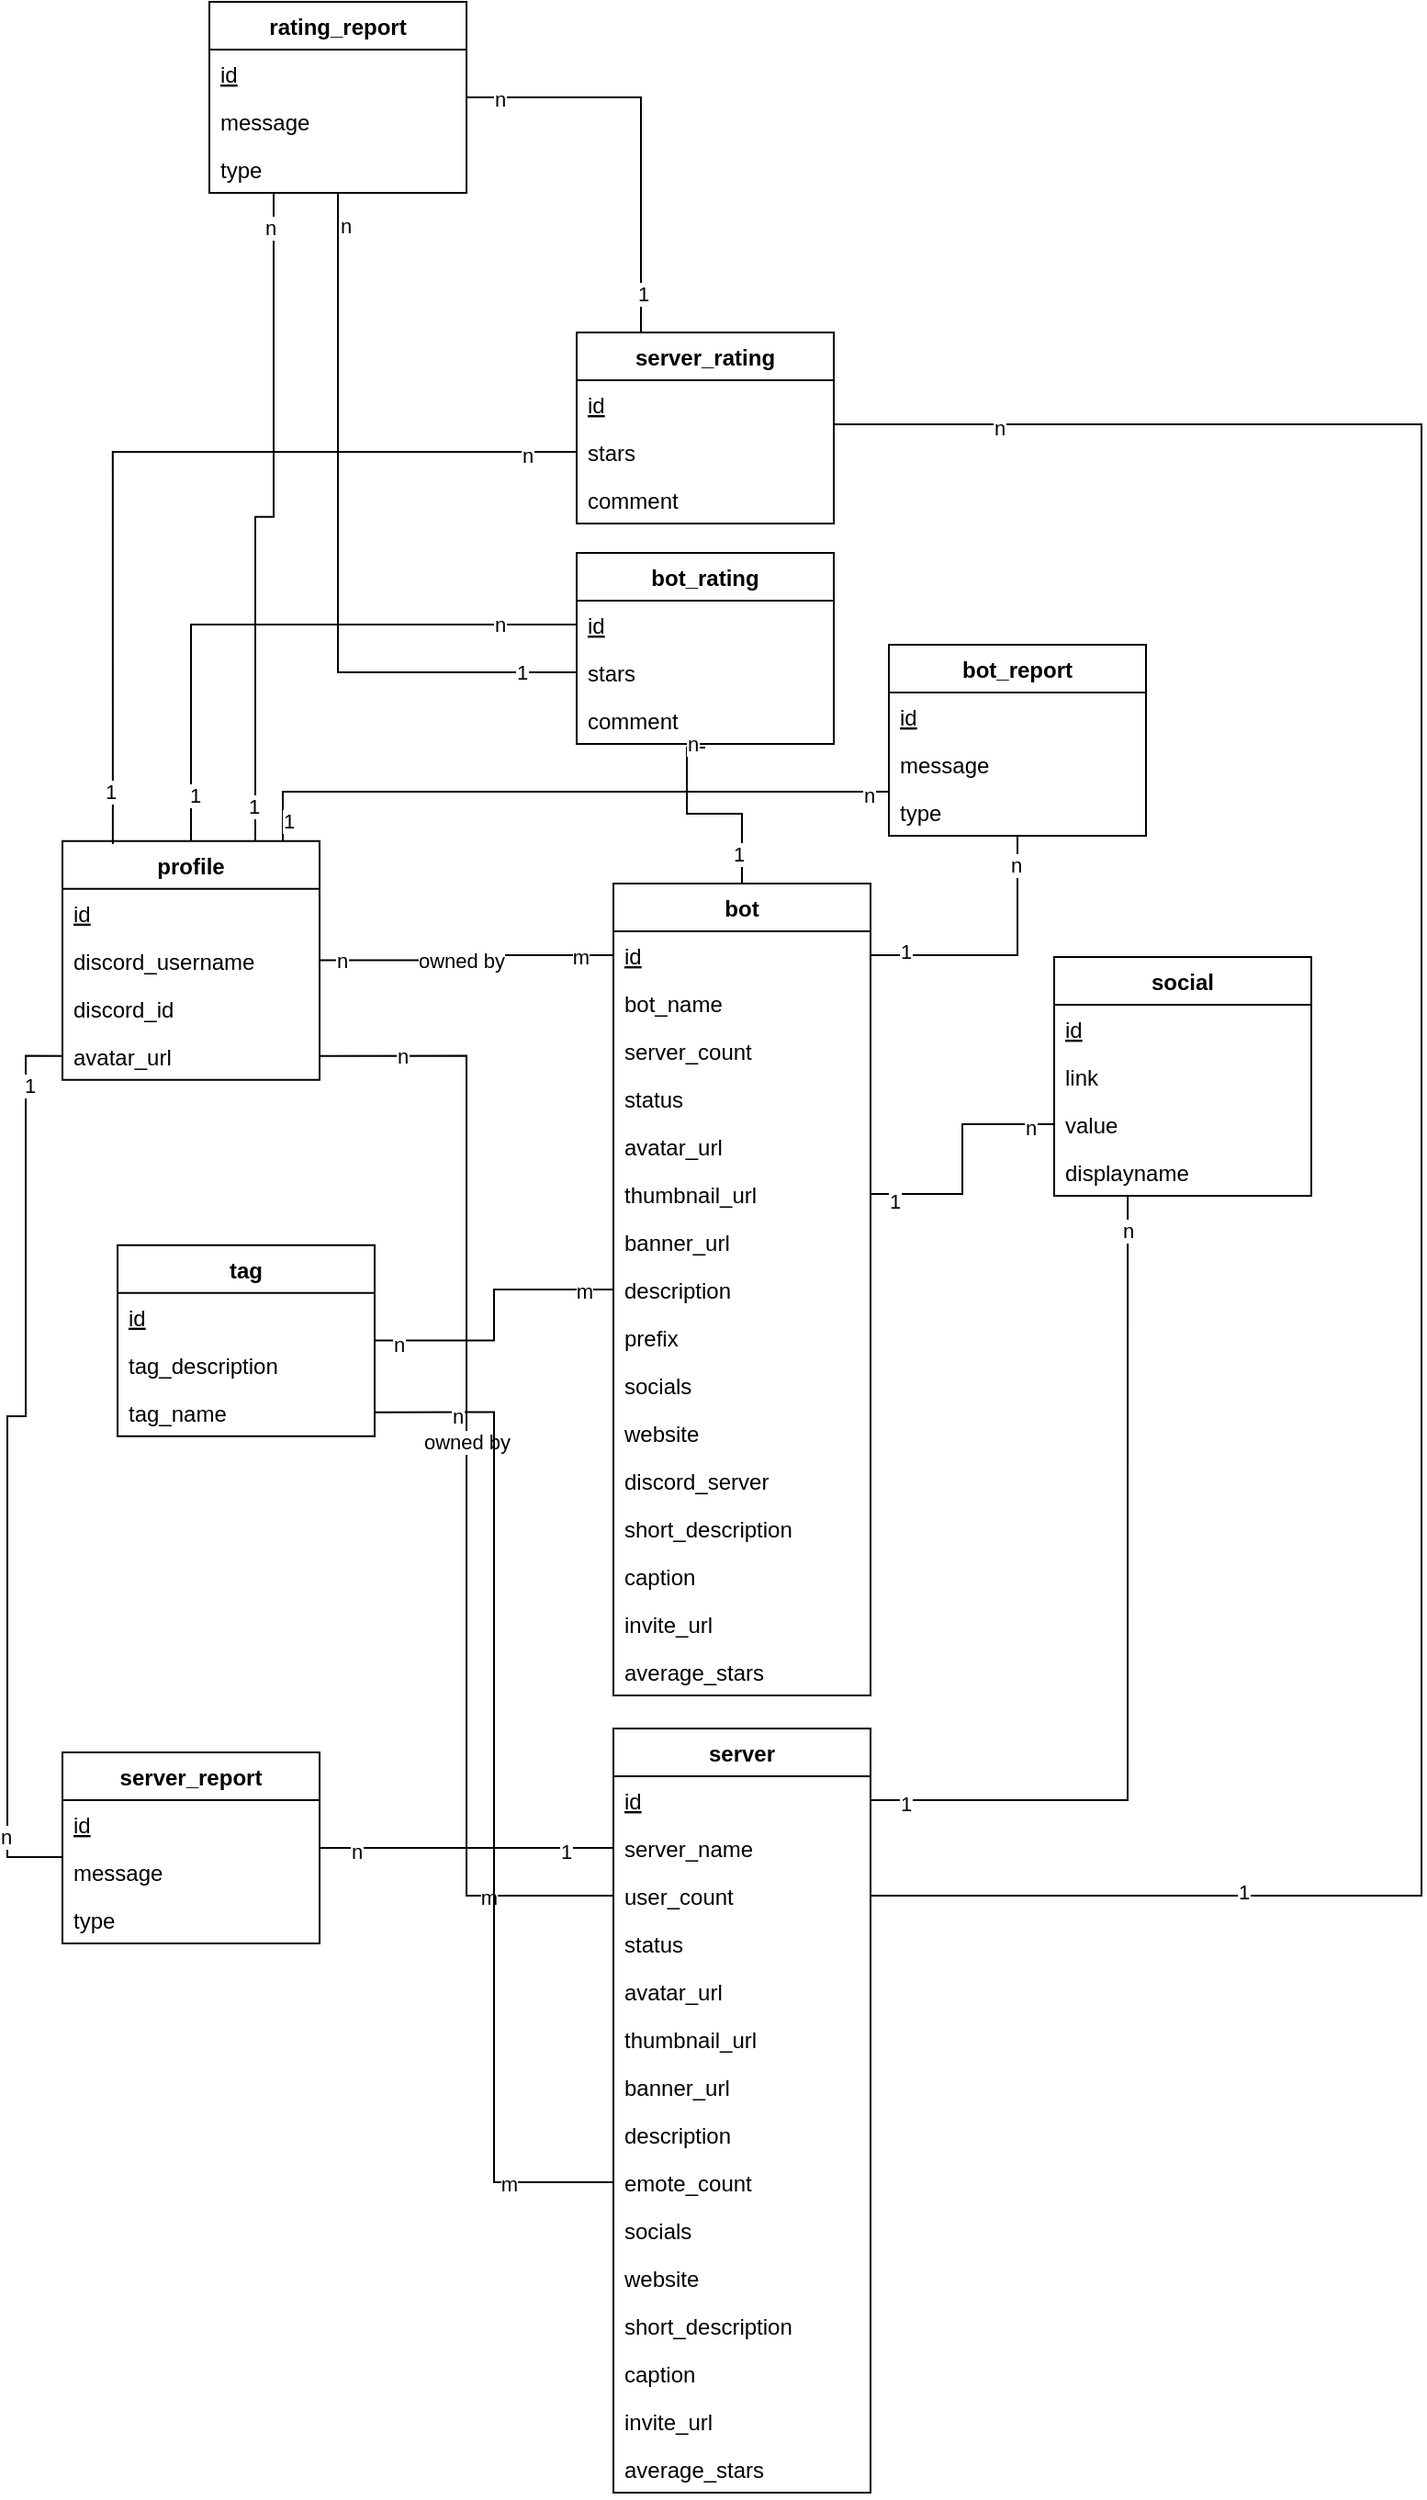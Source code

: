 <mxfile version="15.2.9" type="github">
  <diagram id="oJqH9KeON94rzS-JV_Ko" name="Page-1">
    <mxGraphModel dx="2012" dy="1804" grid="1" gridSize="10" guides="1" tooltips="1" connect="1" arrows="1" fold="1" page="1" pageScale="1" pageWidth="827" pageHeight="1169" math="0" shadow="0">
      <root>
        <mxCell id="0" />
        <mxCell id="1" parent="0" />
        <mxCell id="oSaAgq6Hwu3Bm1o5uhBx-1" value="bot" style="swimlane;fontStyle=1;childLayout=stackLayout;horizontal=1;startSize=26;fillColor=none;horizontalStack=0;resizeParent=1;resizeParentMax=0;resizeLast=0;collapsible=1;marginBottom=0;" parent="1" vertex="1">
          <mxGeometry x="320" y="120" width="140" height="442" as="geometry" />
        </mxCell>
        <mxCell id="oSaAgq6Hwu3Bm1o5uhBx-4" value="id" style="text;strokeColor=none;fillColor=none;align=left;verticalAlign=top;spacingLeft=4;spacingRight=4;overflow=hidden;rotatable=0;points=[[0,0.5],[1,0.5]];portConstraint=eastwest;fontStyle=4" parent="oSaAgq6Hwu3Bm1o5uhBx-1" vertex="1">
          <mxGeometry y="26" width="140" height="26" as="geometry" />
        </mxCell>
        <mxCell id="oSaAgq6Hwu3Bm1o5uhBx-2" value="bot_name" style="text;strokeColor=none;fillColor=none;align=left;verticalAlign=top;spacingLeft=4;spacingRight=4;overflow=hidden;rotatable=0;points=[[0,0.5],[1,0.5]];portConstraint=eastwest;" parent="oSaAgq6Hwu3Bm1o5uhBx-1" vertex="1">
          <mxGeometry y="52" width="140" height="26" as="geometry" />
        </mxCell>
        <mxCell id="oSaAgq6Hwu3Bm1o5uhBx-3" value="server_count" style="text;strokeColor=none;fillColor=none;align=left;verticalAlign=top;spacingLeft=4;spacingRight=4;overflow=hidden;rotatable=0;points=[[0,0.5],[1,0.5]];portConstraint=eastwest;" parent="oSaAgq6Hwu3Bm1o5uhBx-1" vertex="1">
          <mxGeometry y="78" width="140" height="26" as="geometry" />
        </mxCell>
        <mxCell id="oSaAgq6Hwu3Bm1o5uhBx-5" value="status" style="text;strokeColor=none;fillColor=none;align=left;verticalAlign=top;spacingLeft=4;spacingRight=4;overflow=hidden;rotatable=0;points=[[0,0.5],[1,0.5]];portConstraint=eastwest;" parent="oSaAgq6Hwu3Bm1o5uhBx-1" vertex="1">
          <mxGeometry y="104" width="140" height="26" as="geometry" />
        </mxCell>
        <mxCell id="oSaAgq6Hwu3Bm1o5uhBx-7" value="avatar_url" style="text;strokeColor=none;fillColor=none;align=left;verticalAlign=top;spacingLeft=4;spacingRight=4;overflow=hidden;rotatable=0;points=[[0,0.5],[1,0.5]];portConstraint=eastwest;" parent="oSaAgq6Hwu3Bm1o5uhBx-1" vertex="1">
          <mxGeometry y="130" width="140" height="26" as="geometry" />
        </mxCell>
        <mxCell id="oSaAgq6Hwu3Bm1o5uhBx-8" value="thumbnail_url" style="text;strokeColor=none;fillColor=none;align=left;verticalAlign=top;spacingLeft=4;spacingRight=4;overflow=hidden;rotatable=0;points=[[0,0.5],[1,0.5]];portConstraint=eastwest;" parent="oSaAgq6Hwu3Bm1o5uhBx-1" vertex="1">
          <mxGeometry y="156" width="140" height="26" as="geometry" />
        </mxCell>
        <mxCell id="oSaAgq6Hwu3Bm1o5uhBx-9" value="banner_url" style="text;strokeColor=none;fillColor=none;align=left;verticalAlign=top;spacingLeft=4;spacingRight=4;overflow=hidden;rotatable=0;points=[[0,0.5],[1,0.5]];portConstraint=eastwest;" parent="oSaAgq6Hwu3Bm1o5uhBx-1" vertex="1">
          <mxGeometry y="182" width="140" height="26" as="geometry" />
        </mxCell>
        <mxCell id="oSaAgq6Hwu3Bm1o5uhBx-10" value="description" style="text;strokeColor=none;fillColor=none;align=left;verticalAlign=top;spacingLeft=4;spacingRight=4;overflow=hidden;rotatable=0;points=[[0,0.5],[1,0.5]];portConstraint=eastwest;" parent="oSaAgq6Hwu3Bm1o5uhBx-1" vertex="1">
          <mxGeometry y="208" width="140" height="26" as="geometry" />
        </mxCell>
        <mxCell id="oSaAgq6Hwu3Bm1o5uhBx-11" value="prefix" style="text;strokeColor=none;fillColor=none;align=left;verticalAlign=top;spacingLeft=4;spacingRight=4;overflow=hidden;rotatable=0;points=[[0,0.5],[1,0.5]];portConstraint=eastwest;" parent="oSaAgq6Hwu3Bm1o5uhBx-1" vertex="1">
          <mxGeometry y="234" width="140" height="26" as="geometry" />
        </mxCell>
        <mxCell id="oSaAgq6Hwu3Bm1o5uhBx-13" value="socials" style="text;strokeColor=none;fillColor=none;align=left;verticalAlign=top;spacingLeft=4;spacingRight=4;overflow=hidden;rotatable=0;points=[[0,0.5],[1,0.5]];portConstraint=eastwest;" parent="oSaAgq6Hwu3Bm1o5uhBx-1" vertex="1">
          <mxGeometry y="260" width="140" height="26" as="geometry" />
        </mxCell>
        <mxCell id="oSaAgq6Hwu3Bm1o5uhBx-14" value="website" style="text;strokeColor=none;fillColor=none;align=left;verticalAlign=top;spacingLeft=4;spacingRight=4;overflow=hidden;rotatable=0;points=[[0,0.5],[1,0.5]];portConstraint=eastwest;" parent="oSaAgq6Hwu3Bm1o5uhBx-1" vertex="1">
          <mxGeometry y="286" width="140" height="26" as="geometry" />
        </mxCell>
        <mxCell id="oSaAgq6Hwu3Bm1o5uhBx-15" value="discord_server" style="text;strokeColor=none;fillColor=none;align=left;verticalAlign=top;spacingLeft=4;spacingRight=4;overflow=hidden;rotatable=0;points=[[0,0.5],[1,0.5]];portConstraint=eastwest;" parent="oSaAgq6Hwu3Bm1o5uhBx-1" vertex="1">
          <mxGeometry y="312" width="140" height="26" as="geometry" />
        </mxCell>
        <mxCell id="oSaAgq6Hwu3Bm1o5uhBx-16" value="short_description" style="text;strokeColor=none;fillColor=none;align=left;verticalAlign=top;spacingLeft=4;spacingRight=4;overflow=hidden;rotatable=0;points=[[0,0.5],[1,0.5]];portConstraint=eastwest;" parent="oSaAgq6Hwu3Bm1o5uhBx-1" vertex="1">
          <mxGeometry y="338" width="140" height="26" as="geometry" />
        </mxCell>
        <mxCell id="oSaAgq6Hwu3Bm1o5uhBx-17" value="caption" style="text;strokeColor=none;fillColor=none;align=left;verticalAlign=top;spacingLeft=4;spacingRight=4;overflow=hidden;rotatable=0;points=[[0,0.5],[1,0.5]];portConstraint=eastwest;" parent="oSaAgq6Hwu3Bm1o5uhBx-1" vertex="1">
          <mxGeometry y="364" width="140" height="26" as="geometry" />
        </mxCell>
        <mxCell id="oSaAgq6Hwu3Bm1o5uhBx-26" value="invite_url" style="text;strokeColor=none;fillColor=none;align=left;verticalAlign=top;spacingLeft=4;spacingRight=4;overflow=hidden;rotatable=0;points=[[0,0.5],[1,0.5]];portConstraint=eastwest;" parent="oSaAgq6Hwu3Bm1o5uhBx-1" vertex="1">
          <mxGeometry y="390" width="140" height="26" as="geometry" />
        </mxCell>
        <mxCell id="oSaAgq6Hwu3Bm1o5uhBx-56" value="average_stars" style="text;strokeColor=none;fillColor=none;align=left;verticalAlign=top;spacingLeft=4;spacingRight=4;overflow=hidden;rotatable=0;points=[[0,0.5],[1,0.5]];portConstraint=eastwest;" parent="oSaAgq6Hwu3Bm1o5uhBx-1" vertex="1">
          <mxGeometry y="416" width="140" height="26" as="geometry" />
        </mxCell>
        <mxCell id="oSaAgq6Hwu3Bm1o5uhBx-27" value="tag" style="swimlane;fontStyle=1;childLayout=stackLayout;horizontal=1;startSize=26;fillColor=none;horizontalStack=0;resizeParent=1;resizeParentMax=0;resizeLast=0;collapsible=1;marginBottom=0;" parent="1" vertex="1">
          <mxGeometry x="50" y="316.82" width="140" height="104" as="geometry" />
        </mxCell>
        <mxCell id="oSaAgq6Hwu3Bm1o5uhBx-28" value="id" style="text;strokeColor=none;fillColor=none;align=left;verticalAlign=top;spacingLeft=4;spacingRight=4;overflow=hidden;rotatable=0;points=[[0,0.5],[1,0.5]];portConstraint=eastwest;fontStyle=4" parent="oSaAgq6Hwu3Bm1o5uhBx-27" vertex="1">
          <mxGeometry y="26" width="140" height="26" as="geometry" />
        </mxCell>
        <mxCell id="oSaAgq6Hwu3Bm1o5uhBx-29" value="tag_description" style="text;strokeColor=none;fillColor=none;align=left;verticalAlign=top;spacingLeft=4;spacingRight=4;overflow=hidden;rotatable=0;points=[[0,0.5],[1,0.5]];portConstraint=eastwest;" parent="oSaAgq6Hwu3Bm1o5uhBx-27" vertex="1">
          <mxGeometry y="52" width="140" height="26" as="geometry" />
        </mxCell>
        <mxCell id="oSaAgq6Hwu3Bm1o5uhBx-30" value="tag_name" style="text;strokeColor=none;fillColor=none;align=left;verticalAlign=top;spacingLeft=4;spacingRight=4;overflow=hidden;rotatable=0;points=[[0,0.5],[1,0.5]];portConstraint=eastwest;" parent="oSaAgq6Hwu3Bm1o5uhBx-27" vertex="1">
          <mxGeometry y="78" width="140" height="26" as="geometry" />
        </mxCell>
        <mxCell id="oSaAgq6Hwu3Bm1o5uhBx-31" style="edgeStyle=orthogonalEdgeStyle;rounded=0;orthogonalLoop=1;jettySize=auto;html=1;endArrow=none;endFill=0;" parent="1" source="oSaAgq6Hwu3Bm1o5uhBx-27" target="oSaAgq6Hwu3Bm1o5uhBx-1" edge="1">
          <mxGeometry relative="1" as="geometry" />
        </mxCell>
        <mxCell id="oSaAgq6Hwu3Bm1o5uhBx-32" value="n" style="edgeLabel;html=1;align=center;verticalAlign=middle;resizable=0;points=[];" parent="oSaAgq6Hwu3Bm1o5uhBx-31" vertex="1" connectable="0">
          <mxGeometry x="-0.838" y="-2" relative="1" as="geometry">
            <mxPoint as="offset" />
          </mxGeometry>
        </mxCell>
        <mxCell id="oSaAgq6Hwu3Bm1o5uhBx-33" value="m" style="edgeLabel;html=1;align=center;verticalAlign=middle;resizable=0;points=[];" parent="oSaAgq6Hwu3Bm1o5uhBx-31" vertex="1" connectable="0">
          <mxGeometry x="0.791" y="-1" relative="1" as="geometry">
            <mxPoint as="offset" />
          </mxGeometry>
        </mxCell>
        <mxCell id="oSaAgq6Hwu3Bm1o5uhBx-39" style="edgeStyle=orthogonalEdgeStyle;rounded=0;orthogonalLoop=1;jettySize=auto;html=1;endArrow=none;endFill=0;" parent="1" source="oSaAgq6Hwu3Bm1o5uhBx-34" target="oSaAgq6Hwu3Bm1o5uhBx-4" edge="1">
          <mxGeometry relative="1" as="geometry" />
        </mxCell>
        <mxCell id="oSaAgq6Hwu3Bm1o5uhBx-40" value="n" style="edgeLabel;html=1;align=center;verticalAlign=middle;resizable=0;points=[];" parent="oSaAgq6Hwu3Bm1o5uhBx-39" vertex="1" connectable="0">
          <mxGeometry x="-0.856" relative="1" as="geometry">
            <mxPoint as="offset" />
          </mxGeometry>
        </mxCell>
        <mxCell id="oSaAgq6Hwu3Bm1o5uhBx-42" value="owned by" style="edgeLabel;html=1;align=center;verticalAlign=middle;resizable=0;points=[];" parent="oSaAgq6Hwu3Bm1o5uhBx-39" vertex="1" connectable="0">
          <mxGeometry x="-0.06" relative="1" as="geometry">
            <mxPoint as="offset" />
          </mxGeometry>
        </mxCell>
        <mxCell id="oSaAgq6Hwu3Bm1o5uhBx-43" value="m" style="edgeLabel;html=1;align=center;verticalAlign=middle;resizable=0;points=[];" parent="oSaAgq6Hwu3Bm1o5uhBx-39" vertex="1" connectable="0">
          <mxGeometry x="0.779" y="-1" relative="1" as="geometry">
            <mxPoint as="offset" />
          </mxGeometry>
        </mxCell>
        <mxCell id="9Tovifo14oGmOTe0SGpn-72" style="edgeStyle=orthogonalEdgeStyle;rounded=0;orthogonalLoop=1;jettySize=auto;html=1;exitX=0.75;exitY=0;exitDx=0;exitDy=0;entryX=0.25;entryY=1;entryDx=0;entryDy=0;endArrow=none;endFill=0;" edge="1" parent="1" source="oSaAgq6Hwu3Bm1o5uhBx-34" target="9Tovifo14oGmOTe0SGpn-66">
          <mxGeometry relative="1" as="geometry" />
        </mxCell>
        <mxCell id="9Tovifo14oGmOTe0SGpn-77" value="1" style="edgeLabel;html=1;align=center;verticalAlign=middle;resizable=0;points=[];" vertex="1" connectable="0" parent="9Tovifo14oGmOTe0SGpn-72">
          <mxGeometry x="-0.894" y="1" relative="1" as="geometry">
            <mxPoint as="offset" />
          </mxGeometry>
        </mxCell>
        <mxCell id="9Tovifo14oGmOTe0SGpn-78" value="n" style="edgeLabel;html=1;align=center;verticalAlign=middle;resizable=0;points=[];" vertex="1" connectable="0" parent="9Tovifo14oGmOTe0SGpn-72">
          <mxGeometry x="0.897" y="2" relative="1" as="geometry">
            <mxPoint as="offset" />
          </mxGeometry>
        </mxCell>
        <mxCell id="oSaAgq6Hwu3Bm1o5uhBx-34" value="profile" style="swimlane;fontStyle=1;childLayout=stackLayout;horizontal=1;startSize=26;fillColor=none;horizontalStack=0;resizeParent=1;resizeParentMax=0;resizeLast=0;collapsible=1;marginBottom=0;" parent="1" vertex="1">
          <mxGeometry x="20" y="96.82" width="140" height="130" as="geometry" />
        </mxCell>
        <mxCell id="oSaAgq6Hwu3Bm1o5uhBx-35" value="id" style="text;strokeColor=none;fillColor=none;align=left;verticalAlign=top;spacingLeft=4;spacingRight=4;overflow=hidden;rotatable=0;points=[[0,0.5],[1,0.5]];portConstraint=eastwest;fontStyle=4" parent="oSaAgq6Hwu3Bm1o5uhBx-34" vertex="1">
          <mxGeometry y="26" width="140" height="26" as="geometry" />
        </mxCell>
        <mxCell id="oSaAgq6Hwu3Bm1o5uhBx-36" value="discord_username" style="text;strokeColor=none;fillColor=none;align=left;verticalAlign=top;spacingLeft=4;spacingRight=4;overflow=hidden;rotatable=0;points=[[0,0.5],[1,0.5]];portConstraint=eastwest;" parent="oSaAgq6Hwu3Bm1o5uhBx-34" vertex="1">
          <mxGeometry y="52" width="140" height="26" as="geometry" />
        </mxCell>
        <mxCell id="oSaAgq6Hwu3Bm1o5uhBx-37" value="discord_id" style="text;strokeColor=none;fillColor=none;align=left;verticalAlign=top;spacingLeft=4;spacingRight=4;overflow=hidden;rotatable=0;points=[[0,0.5],[1,0.5]];portConstraint=eastwest;" parent="oSaAgq6Hwu3Bm1o5uhBx-34" vertex="1">
          <mxGeometry y="78" width="140" height="26" as="geometry" />
        </mxCell>
        <mxCell id="oSaAgq6Hwu3Bm1o5uhBx-38" value="avatar_url" style="text;strokeColor=none;fillColor=none;align=left;verticalAlign=top;spacingLeft=4;spacingRight=4;overflow=hidden;rotatable=0;points=[[0,0.5],[1,0.5]];portConstraint=eastwest;" parent="oSaAgq6Hwu3Bm1o5uhBx-34" vertex="1">
          <mxGeometry y="104" width="140" height="26" as="geometry" />
        </mxCell>
        <mxCell id="oSaAgq6Hwu3Bm1o5uhBx-45" value="bot_rating" style="swimlane;fontStyle=1;childLayout=stackLayout;horizontal=1;startSize=26;fillColor=none;horizontalStack=0;resizeParent=1;resizeParentMax=0;resizeLast=0;collapsible=1;marginBottom=0;" parent="1" vertex="1">
          <mxGeometry x="300" y="-60" width="140" height="104" as="geometry" />
        </mxCell>
        <mxCell id="oSaAgq6Hwu3Bm1o5uhBx-46" value="id" style="text;strokeColor=none;fillColor=none;align=left;verticalAlign=top;spacingLeft=4;spacingRight=4;overflow=hidden;rotatable=0;points=[[0,0.5],[1,0.5]];portConstraint=eastwest;fontStyle=4" parent="oSaAgq6Hwu3Bm1o5uhBx-45" vertex="1">
          <mxGeometry y="26" width="140" height="26" as="geometry" />
        </mxCell>
        <mxCell id="oSaAgq6Hwu3Bm1o5uhBx-47" value="stars" style="text;strokeColor=none;fillColor=none;align=left;verticalAlign=top;spacingLeft=4;spacingRight=4;overflow=hidden;rotatable=0;points=[[0,0.5],[1,0.5]];portConstraint=eastwest;" parent="oSaAgq6Hwu3Bm1o5uhBx-45" vertex="1">
          <mxGeometry y="52" width="140" height="26" as="geometry" />
        </mxCell>
        <mxCell id="oSaAgq6Hwu3Bm1o5uhBx-62" value="comment" style="text;strokeColor=none;fillColor=none;align=left;verticalAlign=top;spacingLeft=4;spacingRight=4;overflow=hidden;rotatable=0;points=[[0,0.5],[1,0.5]];portConstraint=eastwest;" parent="oSaAgq6Hwu3Bm1o5uhBx-45" vertex="1">
          <mxGeometry y="78" width="140" height="26" as="geometry" />
        </mxCell>
        <mxCell id="oSaAgq6Hwu3Bm1o5uhBx-50" style="edgeStyle=orthogonalEdgeStyle;rounded=0;orthogonalLoop=1;jettySize=auto;html=1;endArrow=none;endFill=0;" parent="1" source="oSaAgq6Hwu3Bm1o5uhBx-46" target="oSaAgq6Hwu3Bm1o5uhBx-34" edge="1">
          <mxGeometry relative="1" as="geometry" />
        </mxCell>
        <mxCell id="oSaAgq6Hwu3Bm1o5uhBx-54" value="1" style="edgeLabel;html=1;align=center;verticalAlign=middle;resizable=0;points=[];" parent="oSaAgq6Hwu3Bm1o5uhBx-50" vertex="1" connectable="0">
          <mxGeometry x="0.85" y="2" relative="1" as="geometry">
            <mxPoint as="offset" />
          </mxGeometry>
        </mxCell>
        <mxCell id="oSaAgq6Hwu3Bm1o5uhBx-55" value="n" style="edgeLabel;html=1;align=center;verticalAlign=middle;resizable=0;points=[];" parent="oSaAgq6Hwu3Bm1o5uhBx-50" vertex="1" connectable="0">
          <mxGeometry x="-0.741" relative="1" as="geometry">
            <mxPoint as="offset" />
          </mxGeometry>
        </mxCell>
        <mxCell id="oSaAgq6Hwu3Bm1o5uhBx-51" style="edgeStyle=orthogonalEdgeStyle;rounded=0;orthogonalLoop=1;jettySize=auto;html=1;endArrow=none;endFill=0;exitX=0.5;exitY=1.077;exitDx=0;exitDy=0;exitPerimeter=0;" parent="1" source="oSaAgq6Hwu3Bm1o5uhBx-62" target="oSaAgq6Hwu3Bm1o5uhBx-1" edge="1">
          <mxGeometry relative="1" as="geometry">
            <Array as="points">
              <mxPoint x="360" y="46" />
              <mxPoint x="360" y="82" />
              <mxPoint x="390" y="82" />
            </Array>
          </mxGeometry>
        </mxCell>
        <mxCell id="oSaAgq6Hwu3Bm1o5uhBx-52" value="n" style="edgeLabel;html=1;align=center;verticalAlign=middle;resizable=0;points=[];" parent="oSaAgq6Hwu3Bm1o5uhBx-51" vertex="1" connectable="0">
          <mxGeometry x="-0.874" y="-2" relative="1" as="geometry">
            <mxPoint as="offset" />
          </mxGeometry>
        </mxCell>
        <mxCell id="oSaAgq6Hwu3Bm1o5uhBx-53" value="1" style="edgeLabel;html=1;align=center;verticalAlign=middle;resizable=0;points=[];" parent="oSaAgq6Hwu3Bm1o5uhBx-51" vertex="1" connectable="0">
          <mxGeometry x="0.714" y="-2" relative="1" as="geometry">
            <mxPoint as="offset" />
          </mxGeometry>
        </mxCell>
        <mxCell id="9Tovifo14oGmOTe0SGpn-1" value="server" style="swimlane;fontStyle=1;childLayout=stackLayout;horizontal=1;startSize=26;fillColor=none;horizontalStack=0;resizeParent=1;resizeParentMax=0;resizeLast=0;collapsible=1;marginBottom=0;" vertex="1" parent="1">
          <mxGeometry x="320" y="580" width="140" height="416" as="geometry" />
        </mxCell>
        <mxCell id="9Tovifo14oGmOTe0SGpn-2" value="id" style="text;strokeColor=none;fillColor=none;align=left;verticalAlign=top;spacingLeft=4;spacingRight=4;overflow=hidden;rotatable=0;points=[[0,0.5],[1,0.5]];portConstraint=eastwest;fontStyle=4" vertex="1" parent="9Tovifo14oGmOTe0SGpn-1">
          <mxGeometry y="26" width="140" height="26" as="geometry" />
        </mxCell>
        <mxCell id="9Tovifo14oGmOTe0SGpn-3" value="server_name" style="text;strokeColor=none;fillColor=none;align=left;verticalAlign=top;spacingLeft=4;spacingRight=4;overflow=hidden;rotatable=0;points=[[0,0.5],[1,0.5]];portConstraint=eastwest;" vertex="1" parent="9Tovifo14oGmOTe0SGpn-1">
          <mxGeometry y="52" width="140" height="26" as="geometry" />
        </mxCell>
        <mxCell id="9Tovifo14oGmOTe0SGpn-4" value="user_count" style="text;strokeColor=none;fillColor=none;align=left;verticalAlign=top;spacingLeft=4;spacingRight=4;overflow=hidden;rotatable=0;points=[[0,0.5],[1,0.5]];portConstraint=eastwest;" vertex="1" parent="9Tovifo14oGmOTe0SGpn-1">
          <mxGeometry y="78" width="140" height="26" as="geometry" />
        </mxCell>
        <mxCell id="9Tovifo14oGmOTe0SGpn-5" value="status" style="text;strokeColor=none;fillColor=none;align=left;verticalAlign=top;spacingLeft=4;spacingRight=4;overflow=hidden;rotatable=0;points=[[0,0.5],[1,0.5]];portConstraint=eastwest;" vertex="1" parent="9Tovifo14oGmOTe0SGpn-1">
          <mxGeometry y="104" width="140" height="26" as="geometry" />
        </mxCell>
        <mxCell id="9Tovifo14oGmOTe0SGpn-6" value="avatar_url" style="text;strokeColor=none;fillColor=none;align=left;verticalAlign=top;spacingLeft=4;spacingRight=4;overflow=hidden;rotatable=0;points=[[0,0.5],[1,0.5]];portConstraint=eastwest;" vertex="1" parent="9Tovifo14oGmOTe0SGpn-1">
          <mxGeometry y="130" width="140" height="26" as="geometry" />
        </mxCell>
        <mxCell id="9Tovifo14oGmOTe0SGpn-7" value="thumbnail_url" style="text;strokeColor=none;fillColor=none;align=left;verticalAlign=top;spacingLeft=4;spacingRight=4;overflow=hidden;rotatable=0;points=[[0,0.5],[1,0.5]];portConstraint=eastwest;" vertex="1" parent="9Tovifo14oGmOTe0SGpn-1">
          <mxGeometry y="156" width="140" height="26" as="geometry" />
        </mxCell>
        <mxCell id="9Tovifo14oGmOTe0SGpn-8" value="banner_url" style="text;strokeColor=none;fillColor=none;align=left;verticalAlign=top;spacingLeft=4;spacingRight=4;overflow=hidden;rotatable=0;points=[[0,0.5],[1,0.5]];portConstraint=eastwest;" vertex="1" parent="9Tovifo14oGmOTe0SGpn-1">
          <mxGeometry y="182" width="140" height="26" as="geometry" />
        </mxCell>
        <mxCell id="9Tovifo14oGmOTe0SGpn-9" value="description" style="text;strokeColor=none;fillColor=none;align=left;verticalAlign=top;spacingLeft=4;spacingRight=4;overflow=hidden;rotatable=0;points=[[0,0.5],[1,0.5]];portConstraint=eastwest;" vertex="1" parent="9Tovifo14oGmOTe0SGpn-1">
          <mxGeometry y="208" width="140" height="26" as="geometry" />
        </mxCell>
        <mxCell id="9Tovifo14oGmOTe0SGpn-10" value="emote_count" style="text;strokeColor=none;fillColor=none;align=left;verticalAlign=top;spacingLeft=4;spacingRight=4;overflow=hidden;rotatable=0;points=[[0,0.5],[1,0.5]];portConstraint=eastwest;" vertex="1" parent="9Tovifo14oGmOTe0SGpn-1">
          <mxGeometry y="234" width="140" height="26" as="geometry" />
        </mxCell>
        <mxCell id="9Tovifo14oGmOTe0SGpn-11" value="socials" style="text;strokeColor=none;fillColor=none;align=left;verticalAlign=top;spacingLeft=4;spacingRight=4;overflow=hidden;rotatable=0;points=[[0,0.5],[1,0.5]];portConstraint=eastwest;" vertex="1" parent="9Tovifo14oGmOTe0SGpn-1">
          <mxGeometry y="260" width="140" height="26" as="geometry" />
        </mxCell>
        <mxCell id="9Tovifo14oGmOTe0SGpn-12" value="website" style="text;strokeColor=none;fillColor=none;align=left;verticalAlign=top;spacingLeft=4;spacingRight=4;overflow=hidden;rotatable=0;points=[[0,0.5],[1,0.5]];portConstraint=eastwest;" vertex="1" parent="9Tovifo14oGmOTe0SGpn-1">
          <mxGeometry y="286" width="140" height="26" as="geometry" />
        </mxCell>
        <mxCell id="9Tovifo14oGmOTe0SGpn-14" value="short_description" style="text;strokeColor=none;fillColor=none;align=left;verticalAlign=top;spacingLeft=4;spacingRight=4;overflow=hidden;rotatable=0;points=[[0,0.5],[1,0.5]];portConstraint=eastwest;" vertex="1" parent="9Tovifo14oGmOTe0SGpn-1">
          <mxGeometry y="312" width="140" height="26" as="geometry" />
        </mxCell>
        <mxCell id="9Tovifo14oGmOTe0SGpn-15" value="caption" style="text;strokeColor=none;fillColor=none;align=left;verticalAlign=top;spacingLeft=4;spacingRight=4;overflow=hidden;rotatable=0;points=[[0,0.5],[1,0.5]];portConstraint=eastwest;" vertex="1" parent="9Tovifo14oGmOTe0SGpn-1">
          <mxGeometry y="338" width="140" height="26" as="geometry" />
        </mxCell>
        <mxCell id="9Tovifo14oGmOTe0SGpn-16" value="invite_url" style="text;strokeColor=none;fillColor=none;align=left;verticalAlign=top;spacingLeft=4;spacingRight=4;overflow=hidden;rotatable=0;points=[[0,0.5],[1,0.5]];portConstraint=eastwest;" vertex="1" parent="9Tovifo14oGmOTe0SGpn-1">
          <mxGeometry y="364" width="140" height="26" as="geometry" />
        </mxCell>
        <mxCell id="9Tovifo14oGmOTe0SGpn-17" value="average_stars" style="text;strokeColor=none;fillColor=none;align=left;verticalAlign=top;spacingLeft=4;spacingRight=4;overflow=hidden;rotatable=0;points=[[0,0.5],[1,0.5]];portConstraint=eastwest;" vertex="1" parent="9Tovifo14oGmOTe0SGpn-1">
          <mxGeometry y="390" width="140" height="26" as="geometry" />
        </mxCell>
        <mxCell id="9Tovifo14oGmOTe0SGpn-18" style="edgeStyle=orthogonalEdgeStyle;rounded=0;orthogonalLoop=1;jettySize=auto;html=1;endArrow=none;endFill=0;" edge="1" parent="1" source="9Tovifo14oGmOTe0SGpn-39" target="9Tovifo14oGmOTe0SGpn-4">
          <mxGeometry relative="1" as="geometry">
            <mxPoint x="590" y="-110" as="sourcePoint" />
            <mxPoint x="714" y="151.0" as="targetPoint" />
            <Array as="points">
              <mxPoint x="760" y="-130" />
              <mxPoint x="760" y="671" />
            </Array>
          </mxGeometry>
        </mxCell>
        <mxCell id="9Tovifo14oGmOTe0SGpn-19" value="n" style="edgeLabel;html=1;align=center;verticalAlign=middle;resizable=0;points=[];" vertex="1" connectable="0" parent="9Tovifo14oGmOTe0SGpn-18">
          <mxGeometry x="-0.874" y="-2" relative="1" as="geometry">
            <mxPoint as="offset" />
          </mxGeometry>
        </mxCell>
        <mxCell id="9Tovifo14oGmOTe0SGpn-20" value="1" style="edgeLabel;html=1;align=center;verticalAlign=middle;resizable=0;points=[];" vertex="1" connectable="0" parent="9Tovifo14oGmOTe0SGpn-18">
          <mxGeometry x="0.714" y="-2" relative="1" as="geometry">
            <mxPoint as="offset" />
          </mxGeometry>
        </mxCell>
        <mxCell id="9Tovifo14oGmOTe0SGpn-21" style="edgeStyle=orthogonalEdgeStyle;rounded=0;orthogonalLoop=1;jettySize=auto;html=1;endArrow=none;endFill=0;exitX=1;exitY=0.5;exitDx=0;exitDy=0;" edge="1" parent="1" source="oSaAgq6Hwu3Bm1o5uhBx-38" target="9Tovifo14oGmOTe0SGpn-4">
          <mxGeometry relative="1" as="geometry">
            <mxPoint x="190" y="446.0" as="sourcePoint" />
            <mxPoint x="404" y="460" as="targetPoint" />
          </mxGeometry>
        </mxCell>
        <mxCell id="9Tovifo14oGmOTe0SGpn-22" value="n" style="edgeLabel;html=1;align=center;verticalAlign=middle;resizable=0;points=[];" vertex="1" connectable="0" parent="9Tovifo14oGmOTe0SGpn-21">
          <mxGeometry x="-0.856" relative="1" as="geometry">
            <mxPoint as="offset" />
          </mxGeometry>
        </mxCell>
        <mxCell id="9Tovifo14oGmOTe0SGpn-23" value="owned by" style="edgeLabel;html=1;align=center;verticalAlign=middle;resizable=0;points=[];" vertex="1" connectable="0" parent="9Tovifo14oGmOTe0SGpn-21">
          <mxGeometry x="-0.06" relative="1" as="geometry">
            <mxPoint as="offset" />
          </mxGeometry>
        </mxCell>
        <mxCell id="9Tovifo14oGmOTe0SGpn-24" value="m" style="edgeLabel;html=1;align=center;verticalAlign=middle;resizable=0;points=[];" vertex="1" connectable="0" parent="9Tovifo14oGmOTe0SGpn-21">
          <mxGeometry x="0.779" y="-1" relative="1" as="geometry">
            <mxPoint as="offset" />
          </mxGeometry>
        </mxCell>
        <mxCell id="9Tovifo14oGmOTe0SGpn-25" style="edgeStyle=orthogonalEdgeStyle;rounded=0;orthogonalLoop=1;jettySize=auto;html=1;endArrow=none;endFill=0;exitX=1;exitY=0.5;exitDx=0;exitDy=0;" edge="1" parent="1" source="oSaAgq6Hwu3Bm1o5uhBx-30" target="9Tovifo14oGmOTe0SGpn-10">
          <mxGeometry relative="1" as="geometry">
            <mxPoint x="240" y="601" as="sourcePoint" />
            <mxPoint x="424" y="590" as="targetPoint" />
          </mxGeometry>
        </mxCell>
        <mxCell id="9Tovifo14oGmOTe0SGpn-26" value="n" style="edgeLabel;html=1;align=center;verticalAlign=middle;resizable=0;points=[];" vertex="1" connectable="0" parent="9Tovifo14oGmOTe0SGpn-25">
          <mxGeometry x="-0.838" y="-2" relative="1" as="geometry">
            <mxPoint as="offset" />
          </mxGeometry>
        </mxCell>
        <mxCell id="9Tovifo14oGmOTe0SGpn-27" value="m" style="edgeLabel;html=1;align=center;verticalAlign=middle;resizable=0;points=[];" vertex="1" connectable="0" parent="9Tovifo14oGmOTe0SGpn-25">
          <mxGeometry x="0.791" y="-1" relative="1" as="geometry">
            <mxPoint as="offset" />
          </mxGeometry>
        </mxCell>
        <mxCell id="9Tovifo14oGmOTe0SGpn-28" value="social" style="swimlane;fontStyle=1;childLayout=stackLayout;horizontal=1;startSize=26;fillColor=none;horizontalStack=0;resizeParent=1;resizeParentMax=0;resizeLast=0;collapsible=1;marginBottom=0;" vertex="1" parent="1">
          <mxGeometry x="560" y="160" width="140" height="130" as="geometry" />
        </mxCell>
        <mxCell id="9Tovifo14oGmOTe0SGpn-29" value="id" style="text;strokeColor=none;fillColor=none;align=left;verticalAlign=top;spacingLeft=4;spacingRight=4;overflow=hidden;rotatable=0;points=[[0,0.5],[1,0.5]];portConstraint=eastwest;fontStyle=4" vertex="1" parent="9Tovifo14oGmOTe0SGpn-28">
          <mxGeometry y="26" width="140" height="26" as="geometry" />
        </mxCell>
        <mxCell id="9Tovifo14oGmOTe0SGpn-30" value="link" style="text;strokeColor=none;fillColor=none;align=left;verticalAlign=top;spacingLeft=4;spacingRight=4;overflow=hidden;rotatable=0;points=[[0,0.5],[1,0.5]];portConstraint=eastwest;" vertex="1" parent="9Tovifo14oGmOTe0SGpn-28">
          <mxGeometry y="52" width="140" height="26" as="geometry" />
        </mxCell>
        <mxCell id="9Tovifo14oGmOTe0SGpn-31" value="value" style="text;strokeColor=none;fillColor=none;align=left;verticalAlign=top;spacingLeft=4;spacingRight=4;overflow=hidden;rotatable=0;points=[[0,0.5],[1,0.5]];portConstraint=eastwest;" vertex="1" parent="9Tovifo14oGmOTe0SGpn-28">
          <mxGeometry y="78" width="140" height="26" as="geometry" />
        </mxCell>
        <mxCell id="9Tovifo14oGmOTe0SGpn-32" value="displayname" style="text;strokeColor=none;fillColor=none;align=left;verticalAlign=top;spacingLeft=4;spacingRight=4;overflow=hidden;rotatable=0;points=[[0,0.5],[1,0.5]];portConstraint=eastwest;" vertex="1" parent="9Tovifo14oGmOTe0SGpn-28">
          <mxGeometry y="104" width="140" height="26" as="geometry" />
        </mxCell>
        <mxCell id="9Tovifo14oGmOTe0SGpn-33" style="edgeStyle=orthogonalEdgeStyle;rounded=0;orthogonalLoop=1;jettySize=auto;html=1;exitX=1;exitY=0.5;exitDx=0;exitDy=0;endArrow=none;endFill=0;" edge="1" parent="1" source="oSaAgq6Hwu3Bm1o5uhBx-8" target="9Tovifo14oGmOTe0SGpn-31">
          <mxGeometry relative="1" as="geometry" />
        </mxCell>
        <mxCell id="9Tovifo14oGmOTe0SGpn-34" value="1" style="edgeLabel;html=1;align=center;verticalAlign=middle;resizable=0;points=[];" vertex="1" connectable="0" parent="9Tovifo14oGmOTe0SGpn-33">
          <mxGeometry x="-0.819" y="-4" relative="1" as="geometry">
            <mxPoint as="offset" />
          </mxGeometry>
        </mxCell>
        <mxCell id="9Tovifo14oGmOTe0SGpn-35" value="n" style="edgeLabel;html=1;align=center;verticalAlign=middle;resizable=0;points=[];" vertex="1" connectable="0" parent="9Tovifo14oGmOTe0SGpn-33">
          <mxGeometry x="0.807" y="-2" relative="1" as="geometry">
            <mxPoint as="offset" />
          </mxGeometry>
        </mxCell>
        <mxCell id="9Tovifo14oGmOTe0SGpn-36" style="edgeStyle=orthogonalEdgeStyle;rounded=0;orthogonalLoop=1;jettySize=auto;html=1;exitX=1;exitY=0.5;exitDx=0;exitDy=0;entryX=0.286;entryY=1;entryDx=0;entryDy=0;entryPerimeter=0;endArrow=none;endFill=0;" edge="1" parent="1" source="9Tovifo14oGmOTe0SGpn-2" target="9Tovifo14oGmOTe0SGpn-32">
          <mxGeometry relative="1" as="geometry" />
        </mxCell>
        <mxCell id="9Tovifo14oGmOTe0SGpn-37" value="1" style="edgeLabel;html=1;align=center;verticalAlign=middle;resizable=0;points=[];" vertex="1" connectable="0" parent="9Tovifo14oGmOTe0SGpn-36">
          <mxGeometry x="-0.922" y="-2" relative="1" as="geometry">
            <mxPoint as="offset" />
          </mxGeometry>
        </mxCell>
        <mxCell id="9Tovifo14oGmOTe0SGpn-38" value="n" style="edgeLabel;html=1;align=center;verticalAlign=middle;resizable=0;points=[];" vertex="1" connectable="0" parent="9Tovifo14oGmOTe0SGpn-36">
          <mxGeometry x="0.918" relative="1" as="geometry">
            <mxPoint as="offset" />
          </mxGeometry>
        </mxCell>
        <mxCell id="9Tovifo14oGmOTe0SGpn-39" value="server_rating" style="swimlane;fontStyle=1;childLayout=stackLayout;horizontal=1;startSize=26;fillColor=none;horizontalStack=0;resizeParent=1;resizeParentMax=0;resizeLast=0;collapsible=1;marginBottom=0;" vertex="1" parent="1">
          <mxGeometry x="300" y="-180" width="140" height="104" as="geometry" />
        </mxCell>
        <mxCell id="9Tovifo14oGmOTe0SGpn-40" value="id" style="text;strokeColor=none;fillColor=none;align=left;verticalAlign=top;spacingLeft=4;spacingRight=4;overflow=hidden;rotatable=0;points=[[0,0.5],[1,0.5]];portConstraint=eastwest;fontStyle=4" vertex="1" parent="9Tovifo14oGmOTe0SGpn-39">
          <mxGeometry y="26" width="140" height="26" as="geometry" />
        </mxCell>
        <mxCell id="9Tovifo14oGmOTe0SGpn-41" value="stars" style="text;strokeColor=none;fillColor=none;align=left;verticalAlign=top;spacingLeft=4;spacingRight=4;overflow=hidden;rotatable=0;points=[[0,0.5],[1,0.5]];portConstraint=eastwest;" vertex="1" parent="9Tovifo14oGmOTe0SGpn-39">
          <mxGeometry y="52" width="140" height="26" as="geometry" />
        </mxCell>
        <mxCell id="9Tovifo14oGmOTe0SGpn-42" value="comment" style="text;strokeColor=none;fillColor=none;align=left;verticalAlign=top;spacingLeft=4;spacingRight=4;overflow=hidden;rotatable=0;points=[[0,0.5],[1,0.5]];portConstraint=eastwest;" vertex="1" parent="9Tovifo14oGmOTe0SGpn-39">
          <mxGeometry y="78" width="140" height="26" as="geometry" />
        </mxCell>
        <mxCell id="9Tovifo14oGmOTe0SGpn-43" style="edgeStyle=orthogonalEdgeStyle;rounded=0;orthogonalLoop=1;jettySize=auto;html=1;exitX=0;exitY=0.5;exitDx=0;exitDy=0;entryX=0.196;entryY=0.013;entryDx=0;entryDy=0;entryPerimeter=0;endArrow=none;endFill=0;" edge="1" parent="1" source="9Tovifo14oGmOTe0SGpn-41" target="oSaAgq6Hwu3Bm1o5uhBx-34">
          <mxGeometry relative="1" as="geometry" />
        </mxCell>
        <mxCell id="9Tovifo14oGmOTe0SGpn-44" value="n" style="edgeLabel;html=1;align=center;verticalAlign=middle;resizable=0;points=[];" vertex="1" connectable="0" parent="9Tovifo14oGmOTe0SGpn-43">
          <mxGeometry x="-0.882" y="2" relative="1" as="geometry">
            <mxPoint as="offset" />
          </mxGeometry>
        </mxCell>
        <mxCell id="9Tovifo14oGmOTe0SGpn-45" value="1" style="edgeLabel;html=1;align=center;verticalAlign=middle;resizable=0;points=[];" vertex="1" connectable="0" parent="9Tovifo14oGmOTe0SGpn-43">
          <mxGeometry x="0.878" y="-2" relative="1" as="geometry">
            <mxPoint as="offset" />
          </mxGeometry>
        </mxCell>
        <mxCell id="9Tovifo14oGmOTe0SGpn-50" style="edgeStyle=orthogonalEdgeStyle;rounded=0;orthogonalLoop=1;jettySize=auto;html=1;endArrow=none;endFill=0;" edge="1" parent="1" source="9Tovifo14oGmOTe0SGpn-46" target="oSaAgq6Hwu3Bm1o5uhBx-34">
          <mxGeometry relative="1" as="geometry">
            <Array as="points">
              <mxPoint x="520" y="68" />
              <mxPoint x="520" y="70" />
              <mxPoint x="140" y="70" />
            </Array>
          </mxGeometry>
        </mxCell>
        <mxCell id="9Tovifo14oGmOTe0SGpn-51" value="n" style="edgeLabel;html=1;align=center;verticalAlign=middle;resizable=0;points=[];" vertex="1" connectable="0" parent="9Tovifo14oGmOTe0SGpn-50">
          <mxGeometry x="-0.935" y="2" relative="1" as="geometry">
            <mxPoint as="offset" />
          </mxGeometry>
        </mxCell>
        <mxCell id="9Tovifo14oGmOTe0SGpn-52" value="1" style="edgeLabel;html=1;align=center;verticalAlign=middle;resizable=0;points=[];" vertex="1" connectable="0" parent="9Tovifo14oGmOTe0SGpn-50">
          <mxGeometry x="0.937" y="3" relative="1" as="geometry">
            <mxPoint as="offset" />
          </mxGeometry>
        </mxCell>
        <mxCell id="9Tovifo14oGmOTe0SGpn-53" style="edgeStyle=orthogonalEdgeStyle;rounded=0;orthogonalLoop=1;jettySize=auto;html=1;entryX=1;entryY=0.5;entryDx=0;entryDy=0;endArrow=none;endFill=0;" edge="1" parent="1" source="9Tovifo14oGmOTe0SGpn-46" target="oSaAgq6Hwu3Bm1o5uhBx-4">
          <mxGeometry relative="1" as="geometry" />
        </mxCell>
        <mxCell id="9Tovifo14oGmOTe0SGpn-54" value="1" style="edgeLabel;html=1;align=center;verticalAlign=middle;resizable=0;points=[];" vertex="1" connectable="0" parent="9Tovifo14oGmOTe0SGpn-53">
          <mxGeometry x="0.736" y="-2" relative="1" as="geometry">
            <mxPoint as="offset" />
          </mxGeometry>
        </mxCell>
        <mxCell id="9Tovifo14oGmOTe0SGpn-55" value="n" style="edgeLabel;html=1;align=center;verticalAlign=middle;resizable=0;points=[];" vertex="1" connectable="0" parent="9Tovifo14oGmOTe0SGpn-53">
          <mxGeometry x="-0.788" y="-1" relative="1" as="geometry">
            <mxPoint as="offset" />
          </mxGeometry>
        </mxCell>
        <mxCell id="9Tovifo14oGmOTe0SGpn-46" value="bot_report" style="swimlane;fontStyle=1;childLayout=stackLayout;horizontal=1;startSize=26;fillColor=none;horizontalStack=0;resizeParent=1;resizeParentMax=0;resizeLast=0;collapsible=1;marginBottom=0;" vertex="1" parent="1">
          <mxGeometry x="470" y="-10" width="140" height="104" as="geometry" />
        </mxCell>
        <mxCell id="9Tovifo14oGmOTe0SGpn-47" value="id" style="text;strokeColor=none;fillColor=none;align=left;verticalAlign=top;spacingLeft=4;spacingRight=4;overflow=hidden;rotatable=0;points=[[0,0.5],[1,0.5]];portConstraint=eastwest;fontStyle=4" vertex="1" parent="9Tovifo14oGmOTe0SGpn-46">
          <mxGeometry y="26" width="140" height="26" as="geometry" />
        </mxCell>
        <mxCell id="9Tovifo14oGmOTe0SGpn-48" value="message" style="text;strokeColor=none;fillColor=none;align=left;verticalAlign=top;spacingLeft=4;spacingRight=4;overflow=hidden;rotatable=0;points=[[0,0.5],[1,0.5]];portConstraint=eastwest;" vertex="1" parent="9Tovifo14oGmOTe0SGpn-46">
          <mxGeometry y="52" width="140" height="26" as="geometry" />
        </mxCell>
        <mxCell id="9Tovifo14oGmOTe0SGpn-49" value="type" style="text;strokeColor=none;fillColor=none;align=left;verticalAlign=top;spacingLeft=4;spacingRight=4;overflow=hidden;rotatable=0;points=[[0,0.5],[1,0.5]];portConstraint=eastwest;" vertex="1" parent="9Tovifo14oGmOTe0SGpn-46">
          <mxGeometry y="78" width="140" height="26" as="geometry" />
        </mxCell>
        <mxCell id="9Tovifo14oGmOTe0SGpn-60" style="edgeStyle=orthogonalEdgeStyle;rounded=0;orthogonalLoop=1;jettySize=auto;html=1;endArrow=none;endFill=0;" edge="1" parent="1" source="9Tovifo14oGmOTe0SGpn-56" target="9Tovifo14oGmOTe0SGpn-3">
          <mxGeometry relative="1" as="geometry" />
        </mxCell>
        <mxCell id="9Tovifo14oGmOTe0SGpn-61" value="n" style="edgeLabel;html=1;align=center;verticalAlign=middle;resizable=0;points=[];" vertex="1" connectable="0" parent="9Tovifo14oGmOTe0SGpn-60">
          <mxGeometry x="-0.75" y="-2" relative="1" as="geometry">
            <mxPoint as="offset" />
          </mxGeometry>
        </mxCell>
        <mxCell id="9Tovifo14oGmOTe0SGpn-62" value="1" style="edgeLabel;html=1;align=center;verticalAlign=middle;resizable=0;points=[];" vertex="1" connectable="0" parent="9Tovifo14oGmOTe0SGpn-60">
          <mxGeometry x="0.677" y="-2" relative="1" as="geometry">
            <mxPoint as="offset" />
          </mxGeometry>
        </mxCell>
        <mxCell id="9Tovifo14oGmOTe0SGpn-63" style="edgeStyle=orthogonalEdgeStyle;rounded=0;orthogonalLoop=1;jettySize=auto;html=1;entryX=0;entryY=0.5;entryDx=0;entryDy=0;endArrow=none;endFill=0;exitX=0;exitY=0.5;exitDx=0;exitDy=0;" edge="1" parent="1" source="9Tovifo14oGmOTe0SGpn-58" target="oSaAgq6Hwu3Bm1o5uhBx-38">
          <mxGeometry relative="1" as="geometry">
            <Array as="points">
              <mxPoint x="20" y="650" />
              <mxPoint x="-10" y="650" />
              <mxPoint x="-10" y="410" />
              <mxPoint y="410" />
              <mxPoint y="214" />
            </Array>
          </mxGeometry>
        </mxCell>
        <mxCell id="9Tovifo14oGmOTe0SGpn-64" value="n" style="edgeLabel;html=1;align=center;verticalAlign=middle;resizable=0;points=[];" vertex="1" connectable="0" parent="9Tovifo14oGmOTe0SGpn-63">
          <mxGeometry x="-0.804" y="1" relative="1" as="geometry">
            <mxPoint as="offset" />
          </mxGeometry>
        </mxCell>
        <mxCell id="9Tovifo14oGmOTe0SGpn-65" value="1" style="edgeLabel;html=1;align=center;verticalAlign=middle;resizable=0;points=[];" vertex="1" connectable="0" parent="9Tovifo14oGmOTe0SGpn-63">
          <mxGeometry x="0.856" y="-2" relative="1" as="geometry">
            <mxPoint as="offset" />
          </mxGeometry>
        </mxCell>
        <mxCell id="9Tovifo14oGmOTe0SGpn-56" value="server_report" style="swimlane;fontStyle=1;childLayout=stackLayout;horizontal=1;startSize=26;fillColor=none;horizontalStack=0;resizeParent=1;resizeParentMax=0;resizeLast=0;collapsible=1;marginBottom=0;" vertex="1" parent="1">
          <mxGeometry x="20" y="593" width="140" height="104" as="geometry" />
        </mxCell>
        <mxCell id="9Tovifo14oGmOTe0SGpn-57" value="id" style="text;strokeColor=none;fillColor=none;align=left;verticalAlign=top;spacingLeft=4;spacingRight=4;overflow=hidden;rotatable=0;points=[[0,0.5],[1,0.5]];portConstraint=eastwest;fontStyle=4" vertex="1" parent="9Tovifo14oGmOTe0SGpn-56">
          <mxGeometry y="26" width="140" height="26" as="geometry" />
        </mxCell>
        <mxCell id="9Tovifo14oGmOTe0SGpn-58" value="message" style="text;strokeColor=none;fillColor=none;align=left;verticalAlign=top;spacingLeft=4;spacingRight=4;overflow=hidden;rotatable=0;points=[[0,0.5],[1,0.5]];portConstraint=eastwest;" vertex="1" parent="9Tovifo14oGmOTe0SGpn-56">
          <mxGeometry y="52" width="140" height="26" as="geometry" />
        </mxCell>
        <mxCell id="9Tovifo14oGmOTe0SGpn-59" value="type" style="text;strokeColor=none;fillColor=none;align=left;verticalAlign=top;spacingLeft=4;spacingRight=4;overflow=hidden;rotatable=0;points=[[0,0.5],[1,0.5]];portConstraint=eastwest;" vertex="1" parent="9Tovifo14oGmOTe0SGpn-56">
          <mxGeometry y="78" width="140" height="26" as="geometry" />
        </mxCell>
        <mxCell id="9Tovifo14oGmOTe0SGpn-70" style="edgeStyle=orthogonalEdgeStyle;rounded=0;orthogonalLoop=1;jettySize=auto;html=1;entryX=0.25;entryY=0;entryDx=0;entryDy=0;endArrow=none;endFill=0;" edge="1" parent="1" source="9Tovifo14oGmOTe0SGpn-66" target="9Tovifo14oGmOTe0SGpn-39">
          <mxGeometry relative="1" as="geometry" />
        </mxCell>
        <mxCell id="9Tovifo14oGmOTe0SGpn-73" value="n" style="edgeLabel;html=1;align=center;verticalAlign=middle;resizable=0;points=[];" vertex="1" connectable="0" parent="9Tovifo14oGmOTe0SGpn-70">
          <mxGeometry x="-0.839" y="-2" relative="1" as="geometry">
            <mxPoint y="-1" as="offset" />
          </mxGeometry>
        </mxCell>
        <mxCell id="9Tovifo14oGmOTe0SGpn-74" value="1" style="edgeLabel;html=1;align=center;verticalAlign=middle;resizable=0;points=[];" vertex="1" connectable="0" parent="9Tovifo14oGmOTe0SGpn-70">
          <mxGeometry x="0.807" y="1" relative="1" as="geometry">
            <mxPoint as="offset" />
          </mxGeometry>
        </mxCell>
        <mxCell id="9Tovifo14oGmOTe0SGpn-71" style="edgeStyle=orthogonalEdgeStyle;rounded=0;orthogonalLoop=1;jettySize=auto;html=1;endArrow=none;endFill=0;" edge="1" parent="1" source="9Tovifo14oGmOTe0SGpn-66" target="oSaAgq6Hwu3Bm1o5uhBx-47">
          <mxGeometry relative="1" as="geometry" />
        </mxCell>
        <mxCell id="9Tovifo14oGmOTe0SGpn-75" value="1" style="edgeLabel;html=1;align=center;verticalAlign=middle;resizable=0;points=[];" vertex="1" connectable="0" parent="9Tovifo14oGmOTe0SGpn-71">
          <mxGeometry x="0.845" relative="1" as="geometry">
            <mxPoint as="offset" />
          </mxGeometry>
        </mxCell>
        <mxCell id="9Tovifo14oGmOTe0SGpn-76" value="n" style="edgeLabel;html=1;align=center;verticalAlign=middle;resizable=0;points=[];" vertex="1" connectable="0" parent="9Tovifo14oGmOTe0SGpn-71">
          <mxGeometry x="-0.909" y="4" relative="1" as="geometry">
            <mxPoint as="offset" />
          </mxGeometry>
        </mxCell>
        <mxCell id="9Tovifo14oGmOTe0SGpn-66" value="rating_report" style="swimlane;fontStyle=1;childLayout=stackLayout;horizontal=1;startSize=26;fillColor=none;horizontalStack=0;resizeParent=1;resizeParentMax=0;resizeLast=0;collapsible=1;marginBottom=0;" vertex="1" parent="1">
          <mxGeometry x="100" y="-360" width="140" height="104" as="geometry" />
        </mxCell>
        <mxCell id="9Tovifo14oGmOTe0SGpn-67" value="id" style="text;strokeColor=none;fillColor=none;align=left;verticalAlign=top;spacingLeft=4;spacingRight=4;overflow=hidden;rotatable=0;points=[[0,0.5],[1,0.5]];portConstraint=eastwest;fontStyle=4" vertex="1" parent="9Tovifo14oGmOTe0SGpn-66">
          <mxGeometry y="26" width="140" height="26" as="geometry" />
        </mxCell>
        <mxCell id="9Tovifo14oGmOTe0SGpn-68" value="message" style="text;strokeColor=none;fillColor=none;align=left;verticalAlign=top;spacingLeft=4;spacingRight=4;overflow=hidden;rotatable=0;points=[[0,0.5],[1,0.5]];portConstraint=eastwest;" vertex="1" parent="9Tovifo14oGmOTe0SGpn-66">
          <mxGeometry y="52" width="140" height="26" as="geometry" />
        </mxCell>
        <mxCell id="9Tovifo14oGmOTe0SGpn-69" value="type" style="text;strokeColor=none;fillColor=none;align=left;verticalAlign=top;spacingLeft=4;spacingRight=4;overflow=hidden;rotatable=0;points=[[0,0.5],[1,0.5]];portConstraint=eastwest;" vertex="1" parent="9Tovifo14oGmOTe0SGpn-66">
          <mxGeometry y="78" width="140" height="26" as="geometry" />
        </mxCell>
      </root>
    </mxGraphModel>
  </diagram>
</mxfile>
